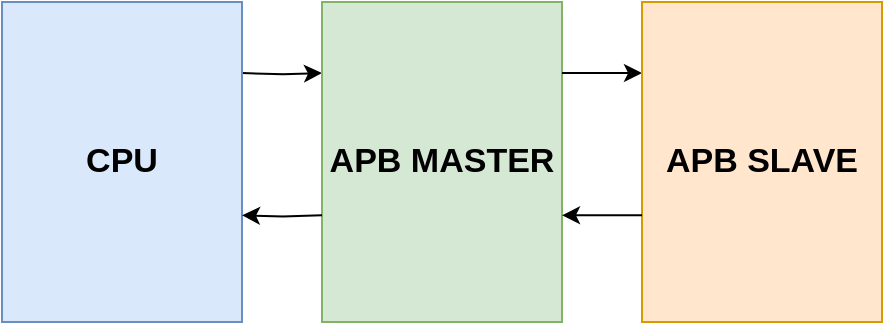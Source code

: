 <mxfile version="26.2.15">
  <diagram name="페이지-1" id="2bMON-WW6zCbuQjOl0sT">
    <mxGraphModel dx="690" dy="564" grid="1" gridSize="10" guides="1" tooltips="1" connect="1" arrows="1" fold="1" page="1" pageScale="1" pageWidth="827" pageHeight="1169" math="0" shadow="0">
      <root>
        <mxCell id="0" />
        <mxCell id="1" parent="0" />
        <mxCell id="QPCbzKKW-f_QtlZyd3_c-1" value="" style="group" vertex="1" connectable="0" parent="1">
          <mxGeometry x="170" y="220" width="440" height="160" as="geometry" />
        </mxCell>
        <mxCell id="jLcg4qzAgC9zYOHv32vC-6" value="" style="edgeStyle=orthogonalEdgeStyle;rounded=0;orthogonalLoop=1;jettySize=auto;html=1;" parent="QPCbzKKW-f_QtlZyd3_c-1" edge="1">
          <mxGeometry relative="1" as="geometry">
            <mxPoint x="120.0" y="35.556" as="sourcePoint" />
            <mxPoint x="160" y="35.556" as="targetPoint" />
          </mxGeometry>
        </mxCell>
        <mxCell id="jLcg4qzAgC9zYOHv32vC-3" value="CPU" style="rounded=0;whiteSpace=wrap;html=1;fillColor=#dae8fc;strokeColor=#6c8ebf;fontSize=17;fontStyle=1" parent="QPCbzKKW-f_QtlZyd3_c-1" vertex="1">
          <mxGeometry width="120" height="160" as="geometry" />
        </mxCell>
        <mxCell id="jLcg4qzAgC9zYOHv32vC-4" value="APB MASTER" style="rounded=0;whiteSpace=wrap;html=1;fillColor=#d5e8d4;strokeColor=#82b366;fontSize=17;fontStyle=1" parent="QPCbzKKW-f_QtlZyd3_c-1" vertex="1">
          <mxGeometry x="160" width="120" height="160" as="geometry" />
        </mxCell>
        <mxCell id="jLcg4qzAgC9zYOHv32vC-7" value="" style="edgeStyle=orthogonalEdgeStyle;rounded=0;orthogonalLoop=1;jettySize=auto;html=1;" parent="QPCbzKKW-f_QtlZyd3_c-1" source="jLcg4qzAgC9zYOHv32vC-4" target="jLcg4qzAgC9zYOHv32vC-5" edge="1">
          <mxGeometry relative="1" as="geometry">
            <Array as="points">
              <mxPoint x="300" y="35.556" />
              <mxPoint x="300" y="35.556" />
            </Array>
          </mxGeometry>
        </mxCell>
        <mxCell id="jLcg4qzAgC9zYOHv32vC-5" value="APB SLAVE" style="rounded=0;whiteSpace=wrap;html=1;fillColor=#ffe6cc;strokeColor=#d79b00;fontSize=17;fontStyle=1" parent="QPCbzKKW-f_QtlZyd3_c-1" vertex="1">
          <mxGeometry x="320" width="120" height="160" as="geometry" />
        </mxCell>
        <mxCell id="jLcg4qzAgC9zYOHv32vC-8" value="" style="edgeStyle=orthogonalEdgeStyle;rounded=0;orthogonalLoop=1;jettySize=auto;html=1;" parent="QPCbzKKW-f_QtlZyd3_c-1" edge="1">
          <mxGeometry relative="1" as="geometry">
            <mxPoint x="320" y="106.649" as="sourcePoint" />
            <mxPoint x="280" y="106.649" as="targetPoint" />
            <Array as="points">
              <mxPoint x="300" y="106.649" />
              <mxPoint x="300" y="106.649" />
            </Array>
          </mxGeometry>
        </mxCell>
        <mxCell id="jLcg4qzAgC9zYOHv32vC-9" value="" style="edgeStyle=orthogonalEdgeStyle;rounded=0;orthogonalLoop=1;jettySize=auto;html=1;" parent="QPCbzKKW-f_QtlZyd3_c-1" edge="1">
          <mxGeometry relative="1" as="geometry">
            <mxPoint x="160" y="106.667" as="sourcePoint" />
            <mxPoint x="120.0" y="106.667" as="targetPoint" />
          </mxGeometry>
        </mxCell>
      </root>
    </mxGraphModel>
  </diagram>
</mxfile>
